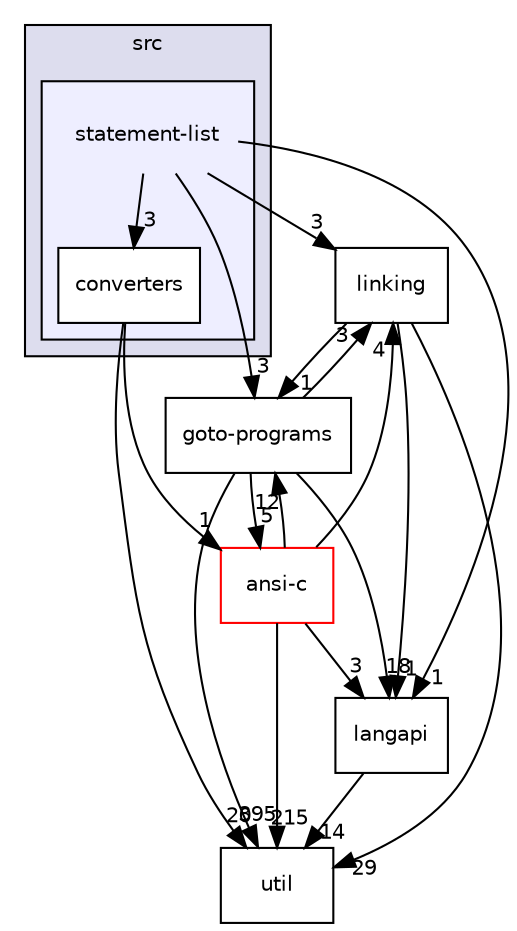 digraph "/home/runner/work/cbmc-documentation/cbmc-documentation/src/statement-list" {
  bgcolor=transparent;
  compound=true
  node [ fontsize="10", fontname="Helvetica"];
  edge [ labelfontsize="10", labelfontname="Helvetica"];
  subgraph clusterdir_68267d1309a1af8e8297ef4c3efbcdba {
    graph [ bgcolor="#ddddee", pencolor="black", label="src" fontname="Helvetica", fontsize="10", URL="dir_68267d1309a1af8e8297ef4c3efbcdba.html"]
  subgraph clusterdir_b07bf236952c3592a6d7528977374205 {
    graph [ bgcolor="#eeeeff", pencolor="black", label="" URL="dir_b07bf236952c3592a6d7528977374205.html"];
    dir_b07bf236952c3592a6d7528977374205 [shape=plaintext label="statement-list"];
    dir_4db77c5e62fa3ca9d354d1023f274efc [shape=box label="converters" color="black" fillcolor="white" style="filled" URL="dir_4db77c5e62fa3ca9d354d1023f274efc.html"];
  }
  }
  dir_7ec25742ab1d47a7a6823282222807fd [shape=box label="linking" URL="dir_7ec25742ab1d47a7a6823282222807fd.html"];
  dir_b7878ad5ecbf2506f4125b9d34c97e45 [shape=box label="util" URL="dir_b7878ad5ecbf2506f4125b9d34c97e45.html"];
  dir_807c5b2c83e0c14a10083f60cf67ca05 [shape=box label="goto-programs" URL="dir_807c5b2c83e0c14a10083f60cf67ca05.html"];
  dir_245199dd16b1f3757d78c9dc7747589d [shape=box label="langapi" URL="dir_245199dd16b1f3757d78c9dc7747589d.html"];
  dir_f88182c44268ef6b082d02d66ccc5f99 [shape=box label="ansi-c" color="red" URL="dir_f88182c44268ef6b082d02d66ccc5f99.html"];
  dir_7ec25742ab1d47a7a6823282222807fd->dir_b7878ad5ecbf2506f4125b9d34c97e45 [headlabel="29", labeldistance=1.5 headhref="dir_000031_000036.html"];
  dir_7ec25742ab1d47a7a6823282222807fd->dir_807c5b2c83e0c14a10083f60cf67ca05 [headlabel="1", labeldistance=1.5 headhref="dir_000031_000026.html"];
  dir_7ec25742ab1d47a7a6823282222807fd->dir_245199dd16b1f3757d78c9dc7747589d [headlabel="1", labeldistance=1.5 headhref="dir_000031_000030.html"];
  dir_b07bf236952c3592a6d7528977374205->dir_7ec25742ab1d47a7a6823282222807fd [headlabel="3", labeldistance=1.5 headhref="dir_000063_000031.html"];
  dir_b07bf236952c3592a6d7528977374205->dir_807c5b2c83e0c14a10083f60cf67ca05 [headlabel="3", labeldistance=1.5 headhref="dir_000063_000026.html"];
  dir_b07bf236952c3592a6d7528977374205->dir_245199dd16b1f3757d78c9dc7747589d [headlabel="1", labeldistance=1.5 headhref="dir_000063_000030.html"];
  dir_b07bf236952c3592a6d7528977374205->dir_4db77c5e62fa3ca9d354d1023f274efc [headlabel="3", labeldistance=1.5 headhref="dir_000063_000064.html"];
  dir_807c5b2c83e0c14a10083f60cf67ca05->dir_7ec25742ab1d47a7a6823282222807fd [headlabel="3", labeldistance=1.5 headhref="dir_000026_000031.html"];
  dir_807c5b2c83e0c14a10083f60cf67ca05->dir_b7878ad5ecbf2506f4125b9d34c97e45 [headlabel="395", labeldistance=1.5 headhref="dir_000026_000036.html"];
  dir_807c5b2c83e0c14a10083f60cf67ca05->dir_245199dd16b1f3757d78c9dc7747589d [headlabel="18", labeldistance=1.5 headhref="dir_000026_000030.html"];
  dir_807c5b2c83e0c14a10083f60cf67ca05->dir_f88182c44268ef6b082d02d66ccc5f99 [headlabel="5", labeldistance=1.5 headhref="dir_000026_000016.html"];
  dir_245199dd16b1f3757d78c9dc7747589d->dir_b7878ad5ecbf2506f4125b9d34c97e45 [headlabel="14", labeldistance=1.5 headhref="dir_000030_000036.html"];
  dir_f88182c44268ef6b082d02d66ccc5f99->dir_7ec25742ab1d47a7a6823282222807fd [headlabel="4", labeldistance=1.5 headhref="dir_000016_000031.html"];
  dir_f88182c44268ef6b082d02d66ccc5f99->dir_b7878ad5ecbf2506f4125b9d34c97e45 [headlabel="215", labeldistance=1.5 headhref="dir_000016_000036.html"];
  dir_f88182c44268ef6b082d02d66ccc5f99->dir_807c5b2c83e0c14a10083f60cf67ca05 [headlabel="12", labeldistance=1.5 headhref="dir_000016_000026.html"];
  dir_f88182c44268ef6b082d02d66ccc5f99->dir_245199dd16b1f3757d78c9dc7747589d [headlabel="3", labeldistance=1.5 headhref="dir_000016_000030.html"];
  dir_4db77c5e62fa3ca9d354d1023f274efc->dir_b7878ad5ecbf2506f4125b9d34c97e45 [headlabel="20", labeldistance=1.5 headhref="dir_000064_000036.html"];
  dir_4db77c5e62fa3ca9d354d1023f274efc->dir_f88182c44268ef6b082d02d66ccc5f99 [headlabel="1", labeldistance=1.5 headhref="dir_000064_000016.html"];
}
